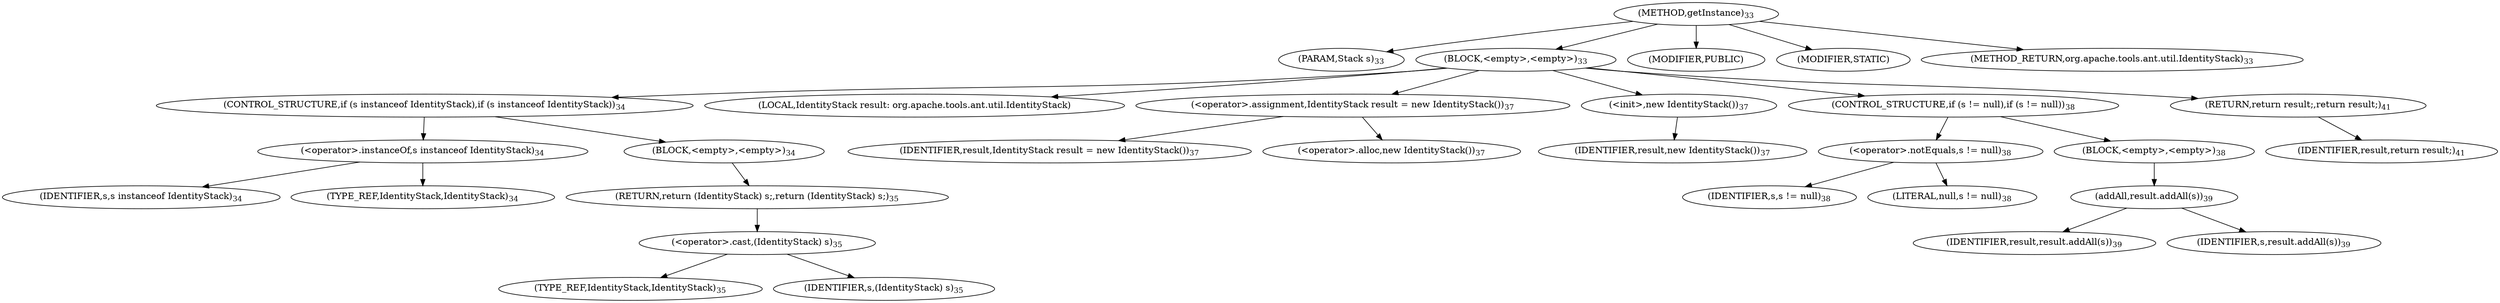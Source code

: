 digraph "getInstance" {  
"86" [label = <(METHOD,getInstance)<SUB>33</SUB>> ]
"87" [label = <(PARAM,Stack s)<SUB>33</SUB>> ]
"88" [label = <(BLOCK,&lt;empty&gt;,&lt;empty&gt;)<SUB>33</SUB>> ]
"89" [label = <(CONTROL_STRUCTURE,if (s instanceof IdentityStack),if (s instanceof IdentityStack))<SUB>34</SUB>> ]
"90" [label = <(&lt;operator&gt;.instanceOf,s instanceof IdentityStack)<SUB>34</SUB>> ]
"91" [label = <(IDENTIFIER,s,s instanceof IdentityStack)<SUB>34</SUB>> ]
"92" [label = <(TYPE_REF,IdentityStack,IdentityStack)<SUB>34</SUB>> ]
"93" [label = <(BLOCK,&lt;empty&gt;,&lt;empty&gt;)<SUB>34</SUB>> ]
"94" [label = <(RETURN,return (IdentityStack) s;,return (IdentityStack) s;)<SUB>35</SUB>> ]
"95" [label = <(&lt;operator&gt;.cast,(IdentityStack) s)<SUB>35</SUB>> ]
"96" [label = <(TYPE_REF,IdentityStack,IdentityStack)<SUB>35</SUB>> ]
"97" [label = <(IDENTIFIER,s,(IdentityStack) s)<SUB>35</SUB>> ]
"4" [label = <(LOCAL,IdentityStack result: org.apache.tools.ant.util.IdentityStack)> ]
"98" [label = <(&lt;operator&gt;.assignment,IdentityStack result = new IdentityStack())<SUB>37</SUB>> ]
"99" [label = <(IDENTIFIER,result,IdentityStack result = new IdentityStack())<SUB>37</SUB>> ]
"100" [label = <(&lt;operator&gt;.alloc,new IdentityStack())<SUB>37</SUB>> ]
"101" [label = <(&lt;init&gt;,new IdentityStack())<SUB>37</SUB>> ]
"3" [label = <(IDENTIFIER,result,new IdentityStack())<SUB>37</SUB>> ]
"102" [label = <(CONTROL_STRUCTURE,if (s != null),if (s != null))<SUB>38</SUB>> ]
"103" [label = <(&lt;operator&gt;.notEquals,s != null)<SUB>38</SUB>> ]
"104" [label = <(IDENTIFIER,s,s != null)<SUB>38</SUB>> ]
"105" [label = <(LITERAL,null,s != null)<SUB>38</SUB>> ]
"106" [label = <(BLOCK,&lt;empty&gt;,&lt;empty&gt;)<SUB>38</SUB>> ]
"107" [label = <(addAll,result.addAll(s))<SUB>39</SUB>> ]
"108" [label = <(IDENTIFIER,result,result.addAll(s))<SUB>39</SUB>> ]
"109" [label = <(IDENTIFIER,s,result.addAll(s))<SUB>39</SUB>> ]
"110" [label = <(RETURN,return result;,return result;)<SUB>41</SUB>> ]
"111" [label = <(IDENTIFIER,result,return result;)<SUB>41</SUB>> ]
"112" [label = <(MODIFIER,PUBLIC)> ]
"113" [label = <(MODIFIER,STATIC)> ]
"114" [label = <(METHOD_RETURN,org.apache.tools.ant.util.IdentityStack)<SUB>33</SUB>> ]
  "86" -> "87" 
  "86" -> "88" 
  "86" -> "112" 
  "86" -> "113" 
  "86" -> "114" 
  "88" -> "89" 
  "88" -> "4" 
  "88" -> "98" 
  "88" -> "101" 
  "88" -> "102" 
  "88" -> "110" 
  "89" -> "90" 
  "89" -> "93" 
  "90" -> "91" 
  "90" -> "92" 
  "93" -> "94" 
  "94" -> "95" 
  "95" -> "96" 
  "95" -> "97" 
  "98" -> "99" 
  "98" -> "100" 
  "101" -> "3" 
  "102" -> "103" 
  "102" -> "106" 
  "103" -> "104" 
  "103" -> "105" 
  "106" -> "107" 
  "107" -> "108" 
  "107" -> "109" 
  "110" -> "111" 
}
